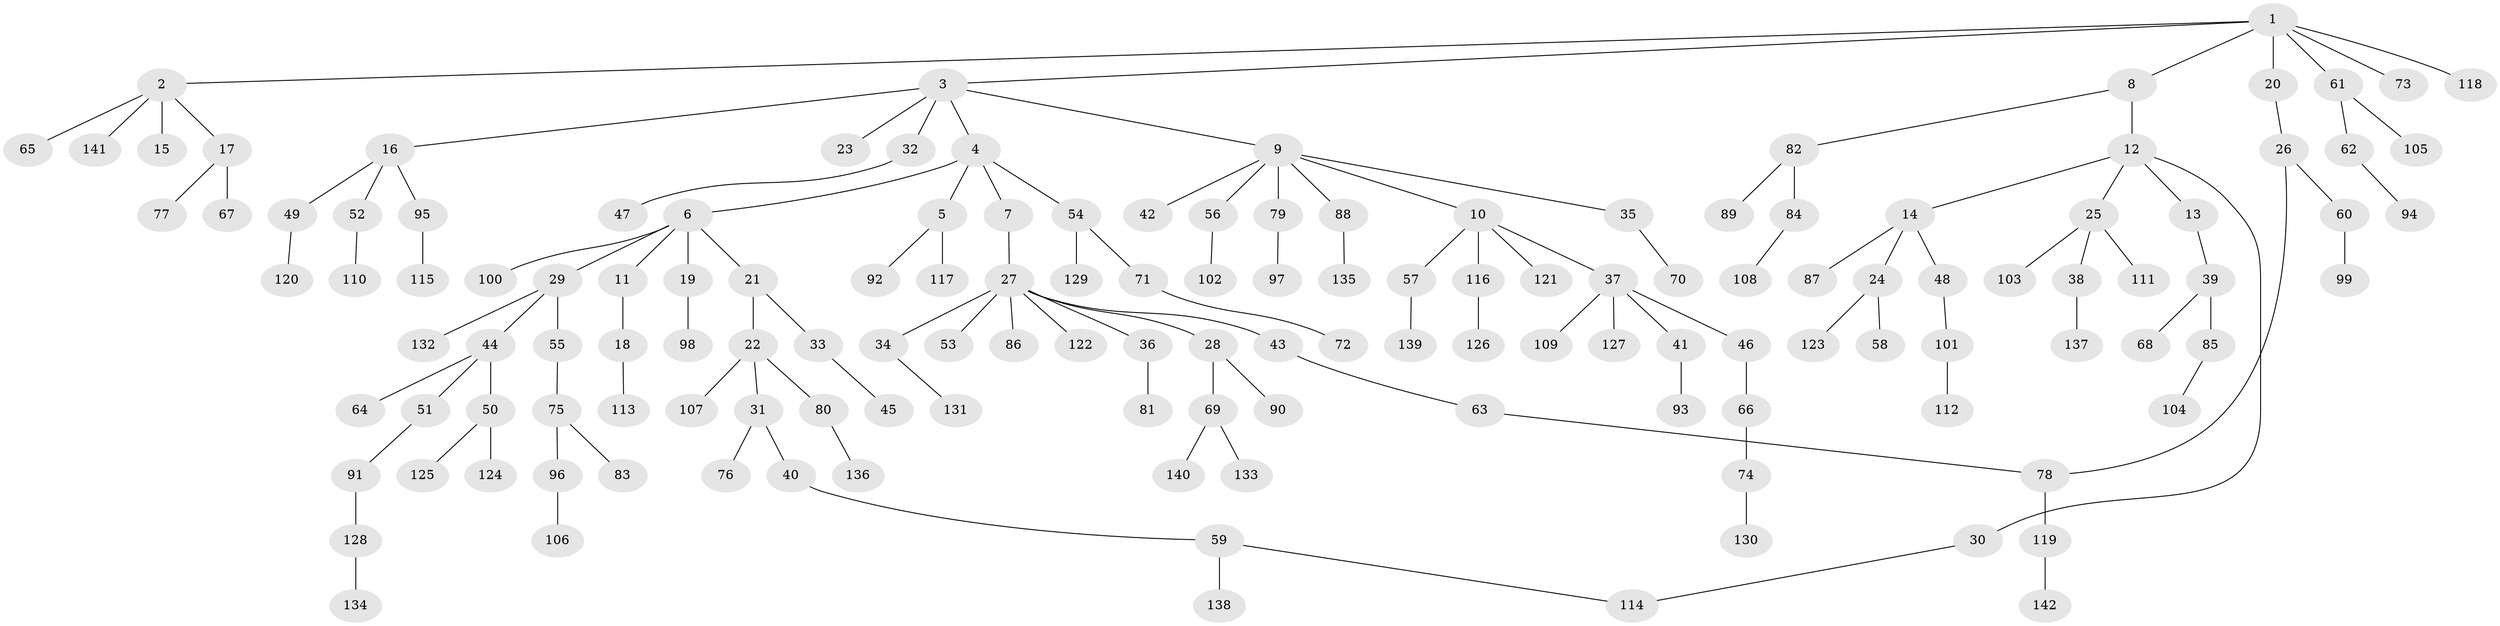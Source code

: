 // Generated by graph-tools (version 1.1) at 2025/25/03/09/25 03:25:36]
// undirected, 142 vertices, 143 edges
graph export_dot {
graph [start="1"]
  node [color=gray90,style=filled];
  1;
  2;
  3;
  4;
  5;
  6;
  7;
  8;
  9;
  10;
  11;
  12;
  13;
  14;
  15;
  16;
  17;
  18;
  19;
  20;
  21;
  22;
  23;
  24;
  25;
  26;
  27;
  28;
  29;
  30;
  31;
  32;
  33;
  34;
  35;
  36;
  37;
  38;
  39;
  40;
  41;
  42;
  43;
  44;
  45;
  46;
  47;
  48;
  49;
  50;
  51;
  52;
  53;
  54;
  55;
  56;
  57;
  58;
  59;
  60;
  61;
  62;
  63;
  64;
  65;
  66;
  67;
  68;
  69;
  70;
  71;
  72;
  73;
  74;
  75;
  76;
  77;
  78;
  79;
  80;
  81;
  82;
  83;
  84;
  85;
  86;
  87;
  88;
  89;
  90;
  91;
  92;
  93;
  94;
  95;
  96;
  97;
  98;
  99;
  100;
  101;
  102;
  103;
  104;
  105;
  106;
  107;
  108;
  109;
  110;
  111;
  112;
  113;
  114;
  115;
  116;
  117;
  118;
  119;
  120;
  121;
  122;
  123;
  124;
  125;
  126;
  127;
  128;
  129;
  130;
  131;
  132;
  133;
  134;
  135;
  136;
  137;
  138;
  139;
  140;
  141;
  142;
  1 -- 2;
  1 -- 3;
  1 -- 8;
  1 -- 20;
  1 -- 61;
  1 -- 73;
  1 -- 118;
  2 -- 15;
  2 -- 17;
  2 -- 65;
  2 -- 141;
  3 -- 4;
  3 -- 9;
  3 -- 16;
  3 -- 23;
  3 -- 32;
  4 -- 5;
  4 -- 6;
  4 -- 7;
  4 -- 54;
  5 -- 92;
  5 -- 117;
  6 -- 11;
  6 -- 19;
  6 -- 21;
  6 -- 29;
  6 -- 100;
  7 -- 27;
  8 -- 12;
  8 -- 82;
  9 -- 10;
  9 -- 35;
  9 -- 42;
  9 -- 56;
  9 -- 79;
  9 -- 88;
  10 -- 37;
  10 -- 57;
  10 -- 116;
  10 -- 121;
  11 -- 18;
  12 -- 13;
  12 -- 14;
  12 -- 25;
  12 -- 30;
  13 -- 39;
  14 -- 24;
  14 -- 48;
  14 -- 87;
  16 -- 49;
  16 -- 52;
  16 -- 95;
  17 -- 67;
  17 -- 77;
  18 -- 113;
  19 -- 98;
  20 -- 26;
  21 -- 22;
  21 -- 33;
  22 -- 31;
  22 -- 80;
  22 -- 107;
  24 -- 58;
  24 -- 123;
  25 -- 38;
  25 -- 103;
  25 -- 111;
  26 -- 60;
  26 -- 78;
  27 -- 28;
  27 -- 34;
  27 -- 36;
  27 -- 43;
  27 -- 53;
  27 -- 86;
  27 -- 122;
  28 -- 69;
  28 -- 90;
  29 -- 44;
  29 -- 55;
  29 -- 132;
  30 -- 114;
  31 -- 40;
  31 -- 76;
  32 -- 47;
  33 -- 45;
  34 -- 131;
  35 -- 70;
  36 -- 81;
  37 -- 41;
  37 -- 46;
  37 -- 109;
  37 -- 127;
  38 -- 137;
  39 -- 68;
  39 -- 85;
  40 -- 59;
  41 -- 93;
  43 -- 63;
  44 -- 50;
  44 -- 51;
  44 -- 64;
  46 -- 66;
  48 -- 101;
  49 -- 120;
  50 -- 124;
  50 -- 125;
  51 -- 91;
  52 -- 110;
  54 -- 71;
  54 -- 129;
  55 -- 75;
  56 -- 102;
  57 -- 139;
  59 -- 138;
  59 -- 114;
  60 -- 99;
  61 -- 62;
  61 -- 105;
  62 -- 94;
  63 -- 78;
  66 -- 74;
  69 -- 133;
  69 -- 140;
  71 -- 72;
  74 -- 130;
  75 -- 83;
  75 -- 96;
  78 -- 119;
  79 -- 97;
  80 -- 136;
  82 -- 84;
  82 -- 89;
  84 -- 108;
  85 -- 104;
  88 -- 135;
  91 -- 128;
  95 -- 115;
  96 -- 106;
  101 -- 112;
  116 -- 126;
  119 -- 142;
  128 -- 134;
}
